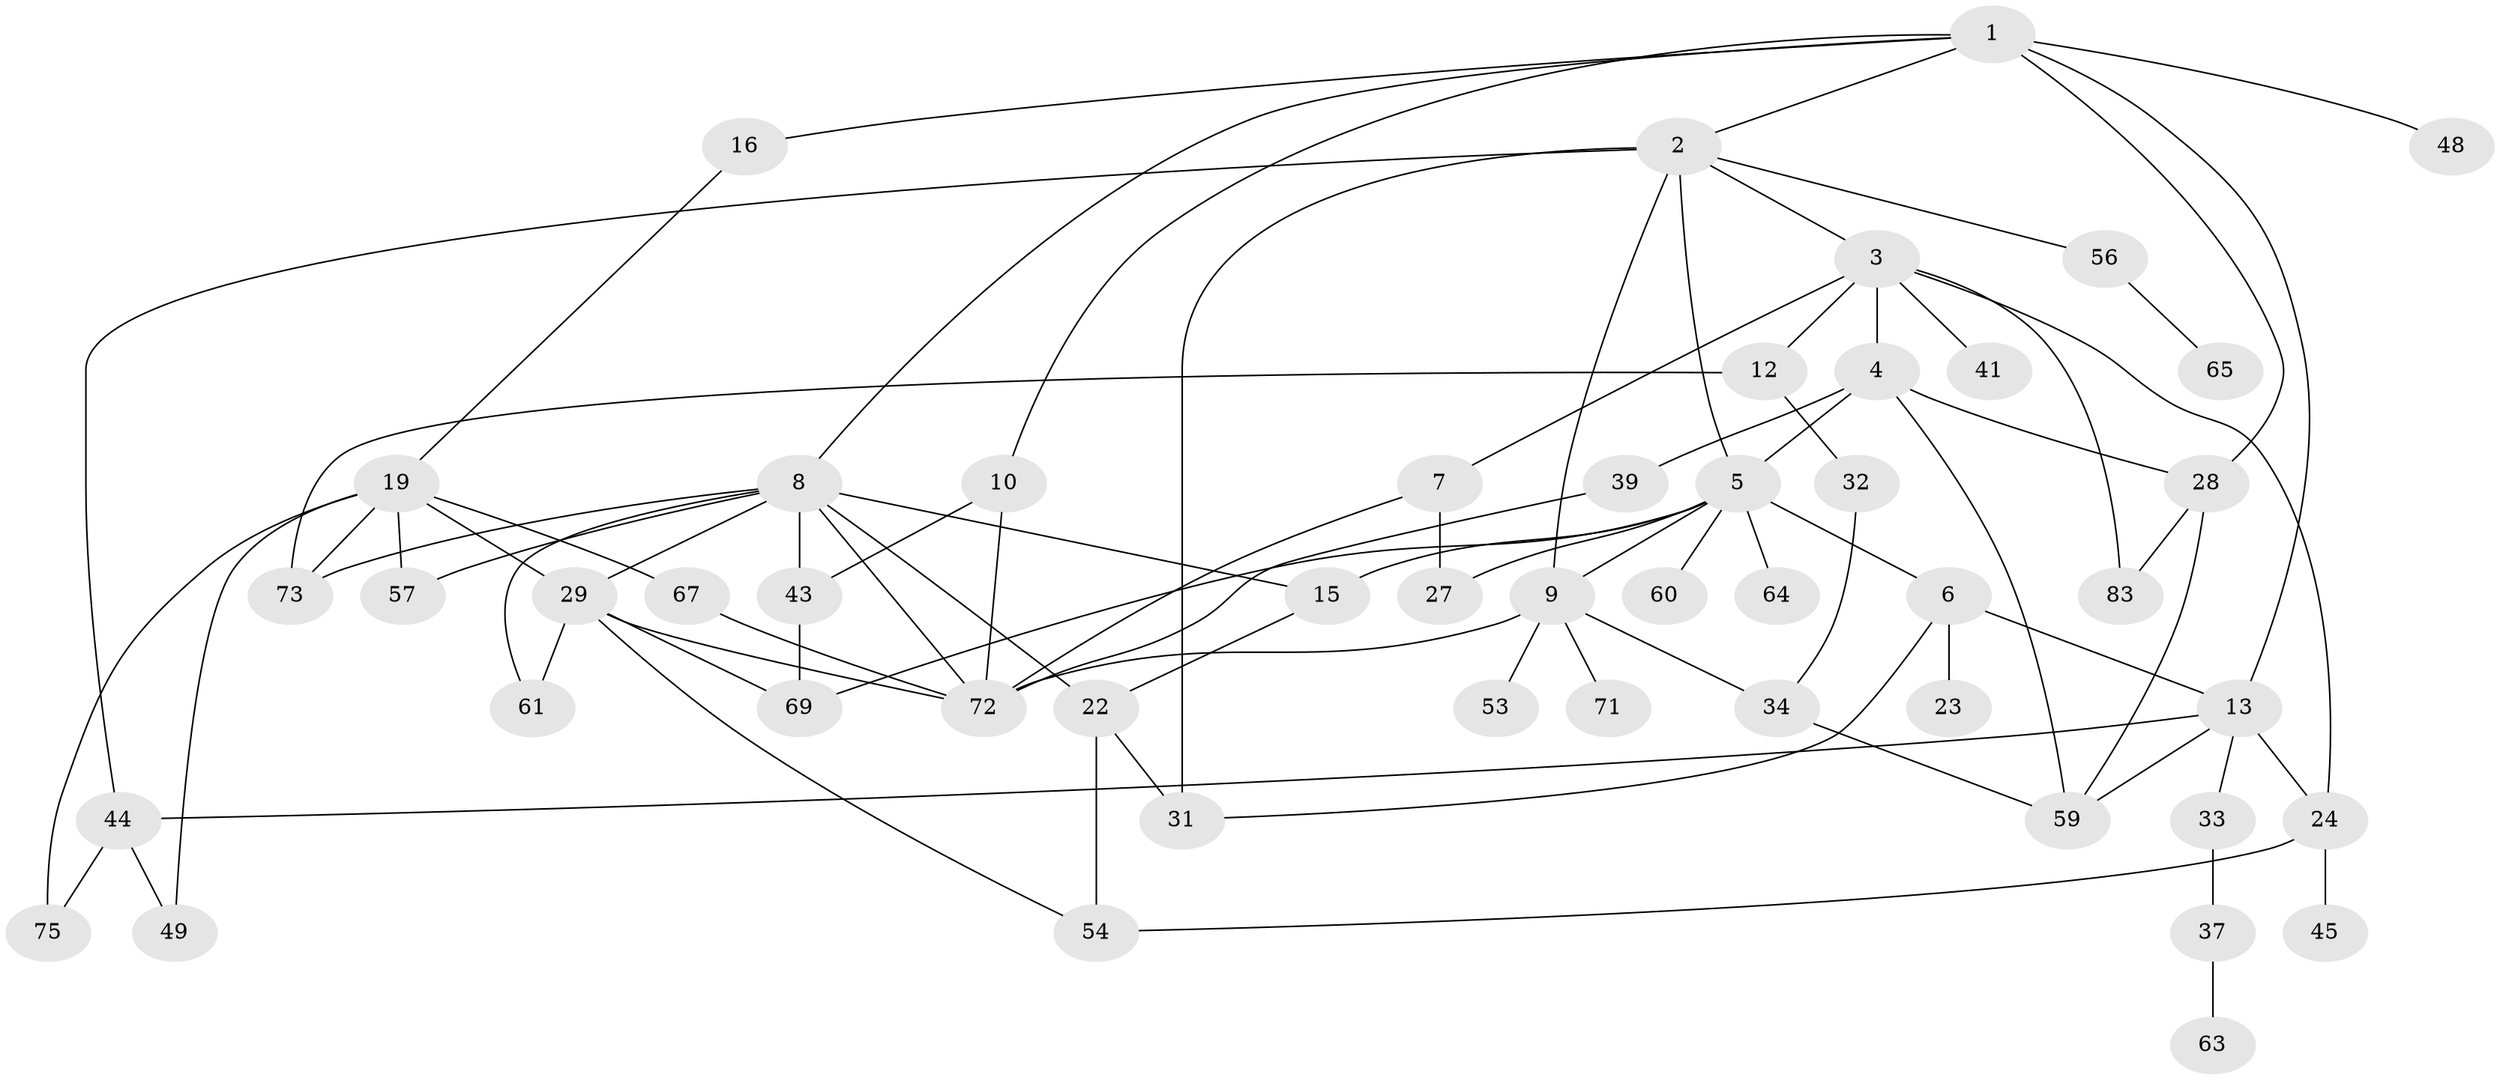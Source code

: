 // original degree distribution, {8: 0.011904761904761904, 7: 0.023809523809523808, 5: 0.047619047619047616, 6: 0.047619047619047616, 3: 0.20238095238095238, 4: 0.19047619047619047, 2: 0.27380952380952384, 1: 0.20238095238095238}
// Generated by graph-tools (version 1.1) at 2025/17/03/04/25 18:17:10]
// undirected, 50 vertices, 83 edges
graph export_dot {
graph [start="1"]
  node [color=gray90,style=filled];
  1;
  2;
  3 [super="+11"];
  4;
  5 [super="+14+20"];
  6 [super="+21"];
  7;
  8 [super="+40+18"];
  9 [super="+66+46"];
  10 [super="+80"];
  12;
  13 [super="+55+17+47"];
  15 [super="+52"];
  16;
  19 [super="+70+35+30"];
  22;
  23;
  24 [super="+25"];
  27;
  28 [super="+58+38"];
  29 [super="+42+36"];
  31;
  32 [super="+84"];
  33;
  34;
  37;
  39;
  41;
  43;
  44;
  45;
  48;
  49;
  53;
  54;
  56;
  57;
  59 [super="+74"];
  60;
  61;
  63;
  64;
  65;
  67;
  69;
  71;
  72 [super="+82+81"];
  73 [super="+79"];
  75;
  83;
  1 -- 2;
  1 -- 8;
  1 -- 10;
  1 -- 16;
  1 -- 28 [weight=2];
  1 -- 48;
  1 -- 13;
  2 -- 3;
  2 -- 5;
  2 -- 9;
  2 -- 44;
  2 -- 56;
  2 -- 31;
  3 -- 4;
  3 -- 7;
  3 -- 12 [weight=2];
  3 -- 24 [weight=2];
  3 -- 83;
  3 -- 41;
  4 -- 39;
  4 -- 59;
  4 -- 28;
  4 -- 5;
  5 -- 6 [weight=2];
  5 -- 15;
  5 -- 60;
  5 -- 64;
  5 -- 69;
  5 -- 27;
  5 -- 9;
  6 -- 13;
  6 -- 23;
  6 -- 31;
  7 -- 27;
  7 -- 72;
  8 -- 29;
  8 -- 73;
  8 -- 61;
  8 -- 57;
  8 -- 22;
  8 -- 43;
  8 -- 72;
  8 -- 15;
  9 -- 34;
  9 -- 53;
  9 -- 71;
  9 -- 72;
  10 -- 43;
  10 -- 72;
  12 -- 32;
  12 -- 73;
  13 -- 33;
  13 -- 59;
  13 -- 44;
  13 -- 24;
  15 -- 22;
  16 -- 19;
  19 -- 75;
  19 -- 73 [weight=2];
  19 -- 49;
  19 -- 29;
  19 -- 67;
  19 -- 57;
  22 -- 54;
  22 -- 31;
  24 -- 45;
  24 -- 54;
  28 -- 83;
  28 -- 59;
  29 -- 61;
  29 -- 69;
  29 -- 54;
  29 -- 72;
  32 -- 34;
  33 -- 37;
  34 -- 59;
  37 -- 63;
  39 -- 72;
  43 -- 69;
  44 -- 49;
  44 -- 75;
  56 -- 65;
  67 -- 72;
}
